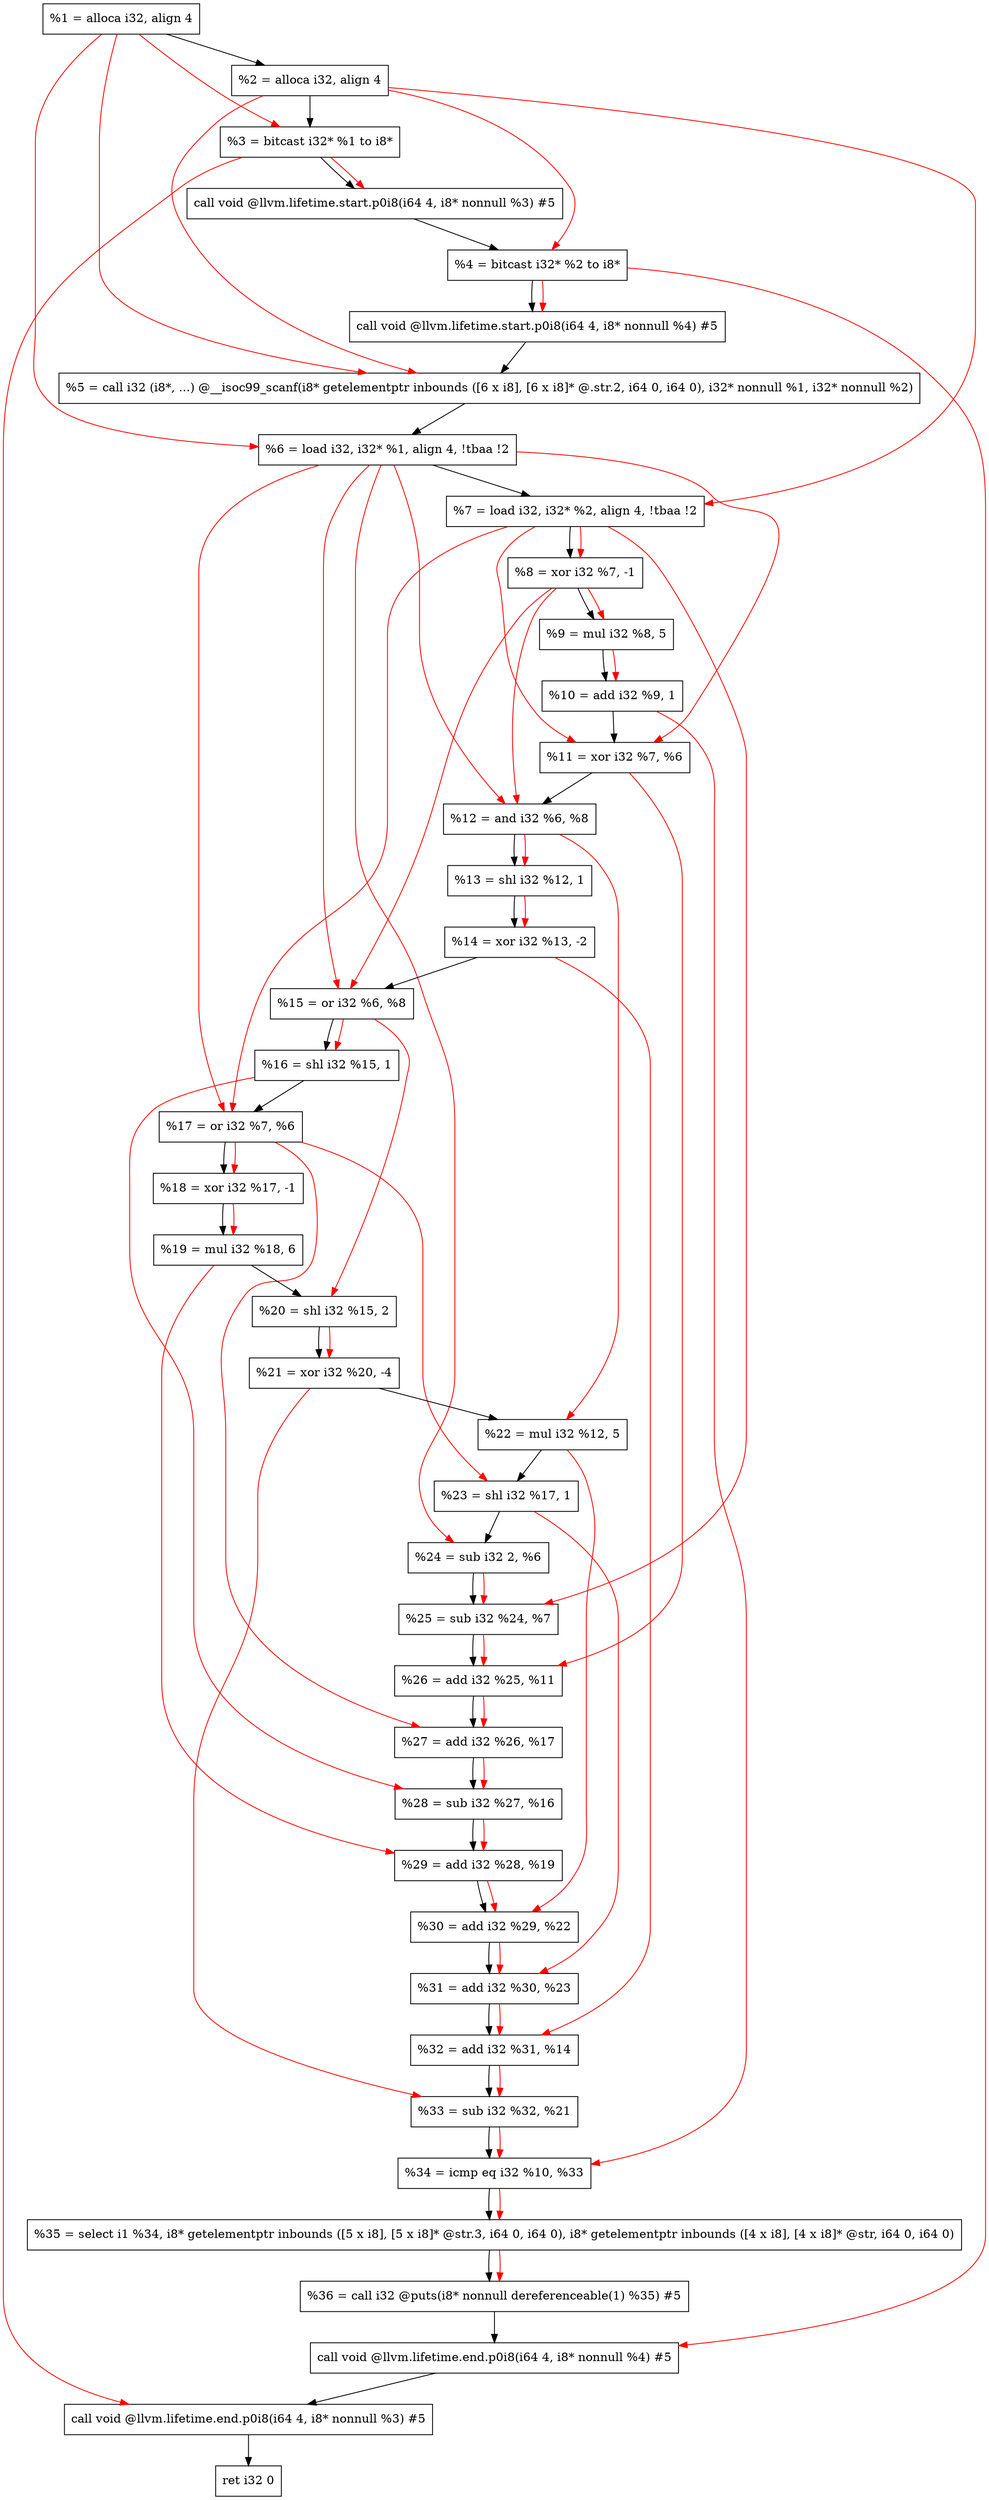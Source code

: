digraph "DFG for'main' function" {
	Node0x19bff68[shape=record, label="  %1 = alloca i32, align 4"];
	Node0x19bffe8[shape=record, label="  %2 = alloca i32, align 4"];
	Node0x19c0078[shape=record, label="  %3 = bitcast i32* %1 to i8*"];
	Node0x19c04d8[shape=record, label="  call void @llvm.lifetime.start.p0i8(i64 4, i8* nonnull %3) #5"];
	Node0x19c05b8[shape=record, label="  %4 = bitcast i32* %2 to i8*"];
	Node0x19c06d8[shape=record, label="  call void @llvm.lifetime.start.p0i8(i64 4, i8* nonnull %4) #5"];
	Node0x19c0910[shape=record, label="  %5 = call i32 (i8*, ...) @__isoc99_scanf(i8* getelementptr inbounds ([6 x i8], [6 x i8]* @.str.2, i64 0, i64 0), i32* nonnull %1, i32* nonnull %2)"];
	Node0x19c09c8[shape=record, label="  %6 = load i32, i32* %1, align 4, !tbaa !2"];
	Node0x19c1938[shape=record, label="  %7 = load i32, i32* %2, align 4, !tbaa !2"];
	Node0x19c1fc0[shape=record, label="  %8 = xor i32 %7, -1"];
	Node0x19c2030[shape=record, label="  %9 = mul i32 %8, 5"];
	Node0x19c20a0[shape=record, label="  %10 = add i32 %9, 1"];
	Node0x19c2110[shape=record, label="  %11 = xor i32 %7, %6"];
	Node0x19c2180[shape=record, label="  %12 = and i32 %6, %8"];
	Node0x19c21f0[shape=record, label="  %13 = shl i32 %12, 1"];
	Node0x19c2260[shape=record, label="  %14 = xor i32 %13, -2"];
	Node0x19c22d0[shape=record, label="  %15 = or i32 %6, %8"];
	Node0x19c2340[shape=record, label="  %16 = shl i32 %15, 1"];
	Node0x19c23b0[shape=record, label="  %17 = or i32 %7, %6"];
	Node0x19c2420[shape=record, label="  %18 = xor i32 %17, -1"];
	Node0x19c2490[shape=record, label="  %19 = mul i32 %18, 6"];
	Node0x19c2500[shape=record, label="  %20 = shl i32 %15, 2"];
	Node0x19c2570[shape=record, label="  %21 = xor i32 %20, -4"];
	Node0x19c25e0[shape=record, label="  %22 = mul i32 %12, 5"];
	Node0x19c2650[shape=record, label="  %23 = shl i32 %17, 1"];
	Node0x19c26c0[shape=record, label="  %24 = sub i32 2, %6"];
	Node0x19c2730[shape=record, label="  %25 = sub i32 %24, %7"];
	Node0x19c27a0[shape=record, label="  %26 = add i32 %25, %11"];
	Node0x19c2810[shape=record, label="  %27 = add i32 %26, %17"];
	Node0x19c2880[shape=record, label="  %28 = sub i32 %27, %16"];
	Node0x19c28f0[shape=record, label="  %29 = add i32 %28, %19"];
	Node0x19c2960[shape=record, label="  %30 = add i32 %29, %22"];
	Node0x19c29d0[shape=record, label="  %31 = add i32 %30, %23"];
	Node0x19c2a40[shape=record, label="  %32 = add i32 %31, %14"];
	Node0x19c2cc0[shape=record, label="  %33 = sub i32 %32, %21"];
	Node0x19c2d30[shape=record, label="  %34 = icmp eq i32 %10, %33"];
	Node0x19609d8[shape=record, label="  %35 = select i1 %34, i8* getelementptr inbounds ([5 x i8], [5 x i8]* @str.3, i64 0, i64 0), i8* getelementptr inbounds ([4 x i8], [4 x i8]* @str, i64 0, i64 0)"];
	Node0x19c2dc0[shape=record, label="  %36 = call i32 @puts(i8* nonnull dereferenceable(1) %35) #5"];
	Node0x19c3018[shape=record, label="  call void @llvm.lifetime.end.p0i8(i64 4, i8* nonnull %4) #5"];
	Node0x19c3178[shape=record, label="  call void @llvm.lifetime.end.p0i8(i64 4, i8* nonnull %3) #5"];
	Node0x19c3238[shape=record, label="  ret i32 0"];
	Node0x19bff68 -> Node0x19bffe8;
	Node0x19bffe8 -> Node0x19c0078;
	Node0x19c0078 -> Node0x19c04d8;
	Node0x19c04d8 -> Node0x19c05b8;
	Node0x19c05b8 -> Node0x19c06d8;
	Node0x19c06d8 -> Node0x19c0910;
	Node0x19c0910 -> Node0x19c09c8;
	Node0x19c09c8 -> Node0x19c1938;
	Node0x19c1938 -> Node0x19c1fc0;
	Node0x19c1fc0 -> Node0x19c2030;
	Node0x19c2030 -> Node0x19c20a0;
	Node0x19c20a0 -> Node0x19c2110;
	Node0x19c2110 -> Node0x19c2180;
	Node0x19c2180 -> Node0x19c21f0;
	Node0x19c21f0 -> Node0x19c2260;
	Node0x19c2260 -> Node0x19c22d0;
	Node0x19c22d0 -> Node0x19c2340;
	Node0x19c2340 -> Node0x19c23b0;
	Node0x19c23b0 -> Node0x19c2420;
	Node0x19c2420 -> Node0x19c2490;
	Node0x19c2490 -> Node0x19c2500;
	Node0x19c2500 -> Node0x19c2570;
	Node0x19c2570 -> Node0x19c25e0;
	Node0x19c25e0 -> Node0x19c2650;
	Node0x19c2650 -> Node0x19c26c0;
	Node0x19c26c0 -> Node0x19c2730;
	Node0x19c2730 -> Node0x19c27a0;
	Node0x19c27a0 -> Node0x19c2810;
	Node0x19c2810 -> Node0x19c2880;
	Node0x19c2880 -> Node0x19c28f0;
	Node0x19c28f0 -> Node0x19c2960;
	Node0x19c2960 -> Node0x19c29d0;
	Node0x19c29d0 -> Node0x19c2a40;
	Node0x19c2a40 -> Node0x19c2cc0;
	Node0x19c2cc0 -> Node0x19c2d30;
	Node0x19c2d30 -> Node0x19609d8;
	Node0x19609d8 -> Node0x19c2dc0;
	Node0x19c2dc0 -> Node0x19c3018;
	Node0x19c3018 -> Node0x19c3178;
	Node0x19c3178 -> Node0x19c3238;
edge [color=red]
	Node0x19bff68 -> Node0x19c0078;
	Node0x19c0078 -> Node0x19c04d8;
	Node0x19bffe8 -> Node0x19c05b8;
	Node0x19c05b8 -> Node0x19c06d8;
	Node0x19bff68 -> Node0x19c0910;
	Node0x19bffe8 -> Node0x19c0910;
	Node0x19bff68 -> Node0x19c09c8;
	Node0x19bffe8 -> Node0x19c1938;
	Node0x19c1938 -> Node0x19c1fc0;
	Node0x19c1fc0 -> Node0x19c2030;
	Node0x19c2030 -> Node0x19c20a0;
	Node0x19c1938 -> Node0x19c2110;
	Node0x19c09c8 -> Node0x19c2110;
	Node0x19c09c8 -> Node0x19c2180;
	Node0x19c1fc0 -> Node0x19c2180;
	Node0x19c2180 -> Node0x19c21f0;
	Node0x19c21f0 -> Node0x19c2260;
	Node0x19c09c8 -> Node0x19c22d0;
	Node0x19c1fc0 -> Node0x19c22d0;
	Node0x19c22d0 -> Node0x19c2340;
	Node0x19c1938 -> Node0x19c23b0;
	Node0x19c09c8 -> Node0x19c23b0;
	Node0x19c23b0 -> Node0x19c2420;
	Node0x19c2420 -> Node0x19c2490;
	Node0x19c22d0 -> Node0x19c2500;
	Node0x19c2500 -> Node0x19c2570;
	Node0x19c2180 -> Node0x19c25e0;
	Node0x19c23b0 -> Node0x19c2650;
	Node0x19c09c8 -> Node0x19c26c0;
	Node0x19c26c0 -> Node0x19c2730;
	Node0x19c1938 -> Node0x19c2730;
	Node0x19c2730 -> Node0x19c27a0;
	Node0x19c2110 -> Node0x19c27a0;
	Node0x19c27a0 -> Node0x19c2810;
	Node0x19c23b0 -> Node0x19c2810;
	Node0x19c2810 -> Node0x19c2880;
	Node0x19c2340 -> Node0x19c2880;
	Node0x19c2880 -> Node0x19c28f0;
	Node0x19c2490 -> Node0x19c28f0;
	Node0x19c28f0 -> Node0x19c2960;
	Node0x19c25e0 -> Node0x19c2960;
	Node0x19c2960 -> Node0x19c29d0;
	Node0x19c2650 -> Node0x19c29d0;
	Node0x19c29d0 -> Node0x19c2a40;
	Node0x19c2260 -> Node0x19c2a40;
	Node0x19c2a40 -> Node0x19c2cc0;
	Node0x19c2570 -> Node0x19c2cc0;
	Node0x19c20a0 -> Node0x19c2d30;
	Node0x19c2cc0 -> Node0x19c2d30;
	Node0x19c2d30 -> Node0x19609d8;
	Node0x19609d8 -> Node0x19c2dc0;
	Node0x19c05b8 -> Node0x19c3018;
	Node0x19c0078 -> Node0x19c3178;
}
